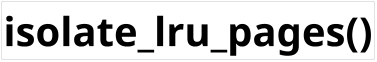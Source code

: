 @startuml

skinparam ComponentStyle rectangle
hide stereotype
scale 1/5

skinparam Component {
    FontSize 200
    FontColor Black
    RoundCorner 10
    BorderThickness 0
    BackgroundColor transparent
    BorderThickness<<text>> 0
    BackgroundColor<<text>> transparent
    FontColor<<box>> transparent
}

component cp [
<b>isolate_lru_pages()
]
@enduml
